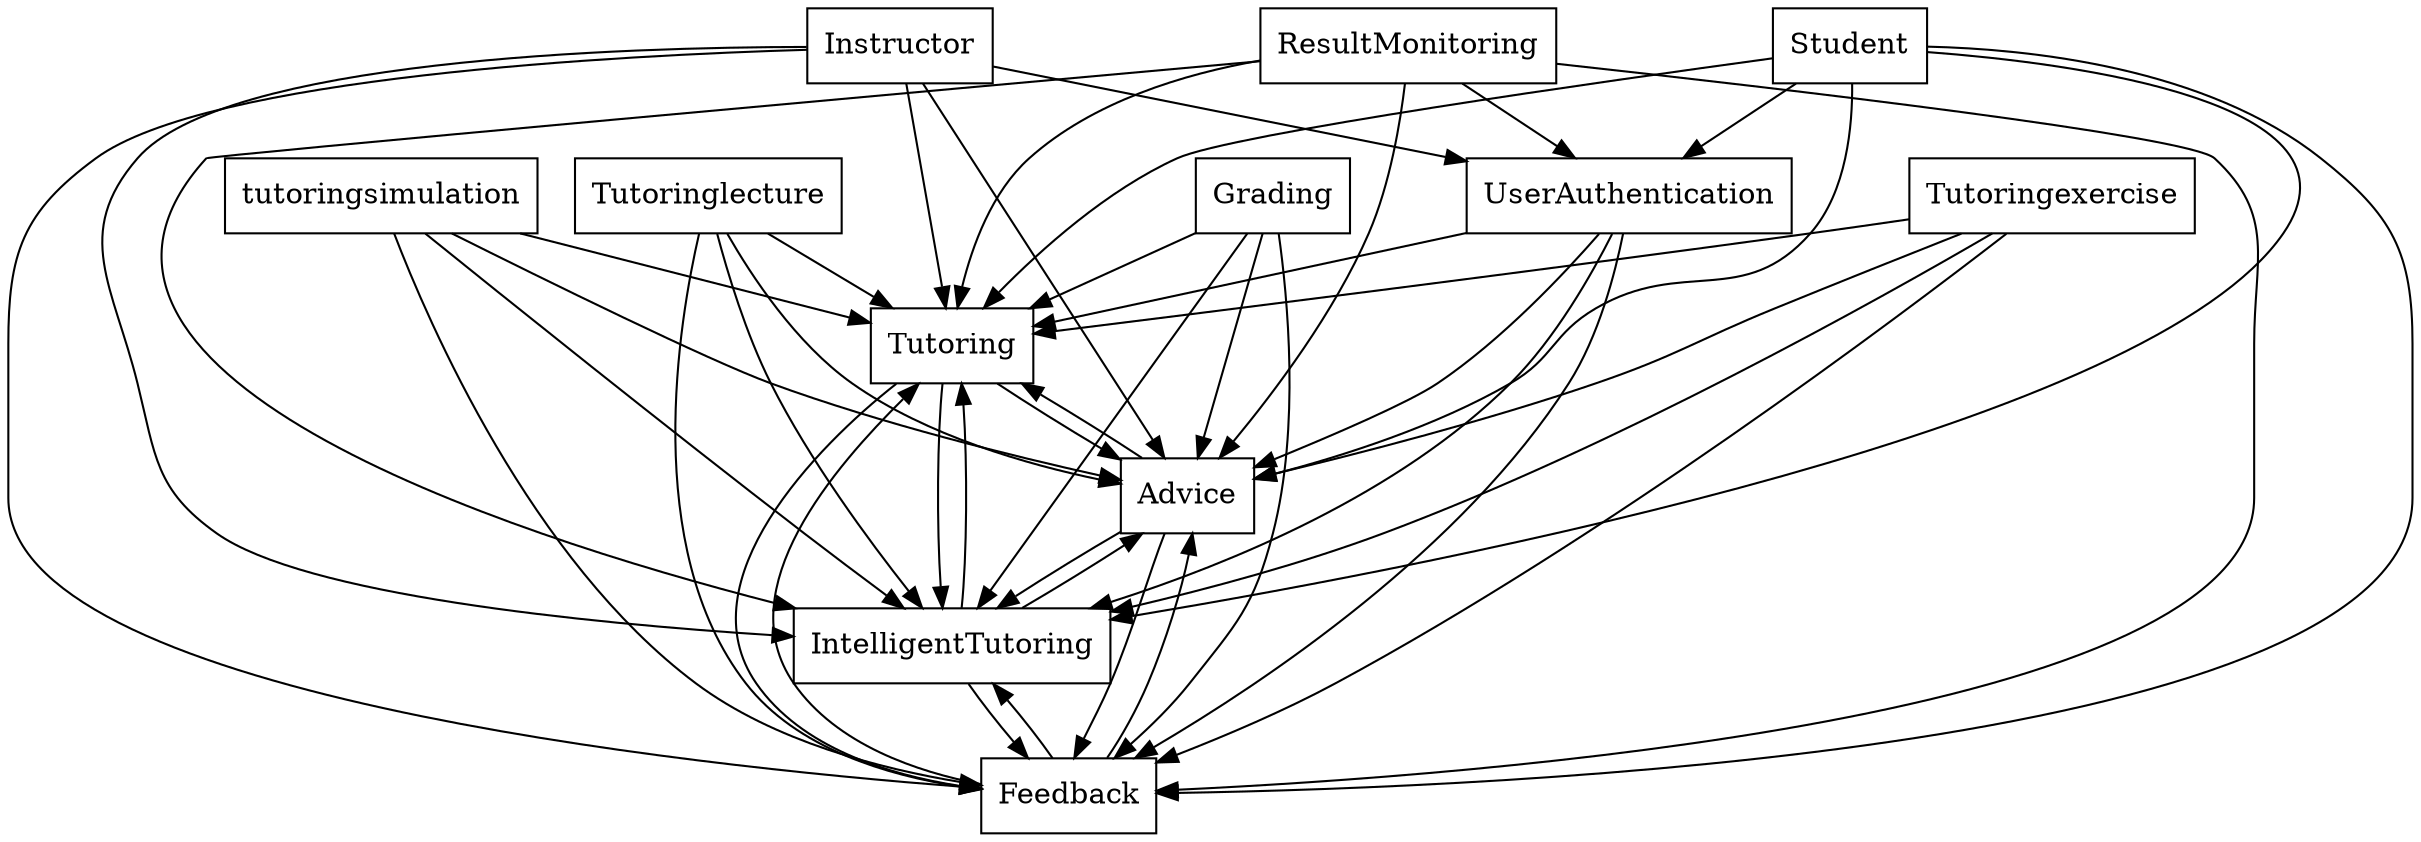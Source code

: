 digraph{
graph [rankdir=TB];
node [shape=box];
edge [arrowhead=normal];
0[label="Tutoringexercise",]
1[label="Student",]
2[label="Grading",]
3[label="Tutoring",]
4[label="tutoringsimulation",]
5[label="Advice",]
6[label="Feedback",]
7[label="Instructor",]
8[label="Tutoringlecture",]
9[label="ResultMonitoring",]
10[label="UserAuthentication",]
11[label="IntelligentTutoring",]
0->3[label="",]
0->5[label="",]
0->6[label="",]
0->11[label="",]
1->3[label="",]
1->5[label="",]
1->6[label="",]
1->10[label="",]
1->11[label="",]
2->3[label="",]
2->5[label="",]
2->6[label="",]
2->11[label="",]
3->5[label="",]
3->6[label="",]
3->11[label="",]
4->3[label="",]
4->5[label="",]
4->6[label="",]
4->11[label="",]
5->3[label="",]
5->6[label="",]
5->11[label="",]
6->3[label="",]
6->5[label="",]
6->11[label="",]
7->3[label="",]
7->5[label="",]
7->6[label="",]
7->10[label="",]
7->11[label="",]
8->3[label="",]
8->5[label="",]
8->6[label="",]
8->11[label="",]
9->3[label="",]
9->5[label="",]
9->6[label="",]
9->10[label="",]
9->11[label="",]
10->3[label="",]
10->5[label="",]
10->6[label="",]
10->11[label="",]
11->3[label="",]
11->5[label="",]
11->6[label="",]
}
